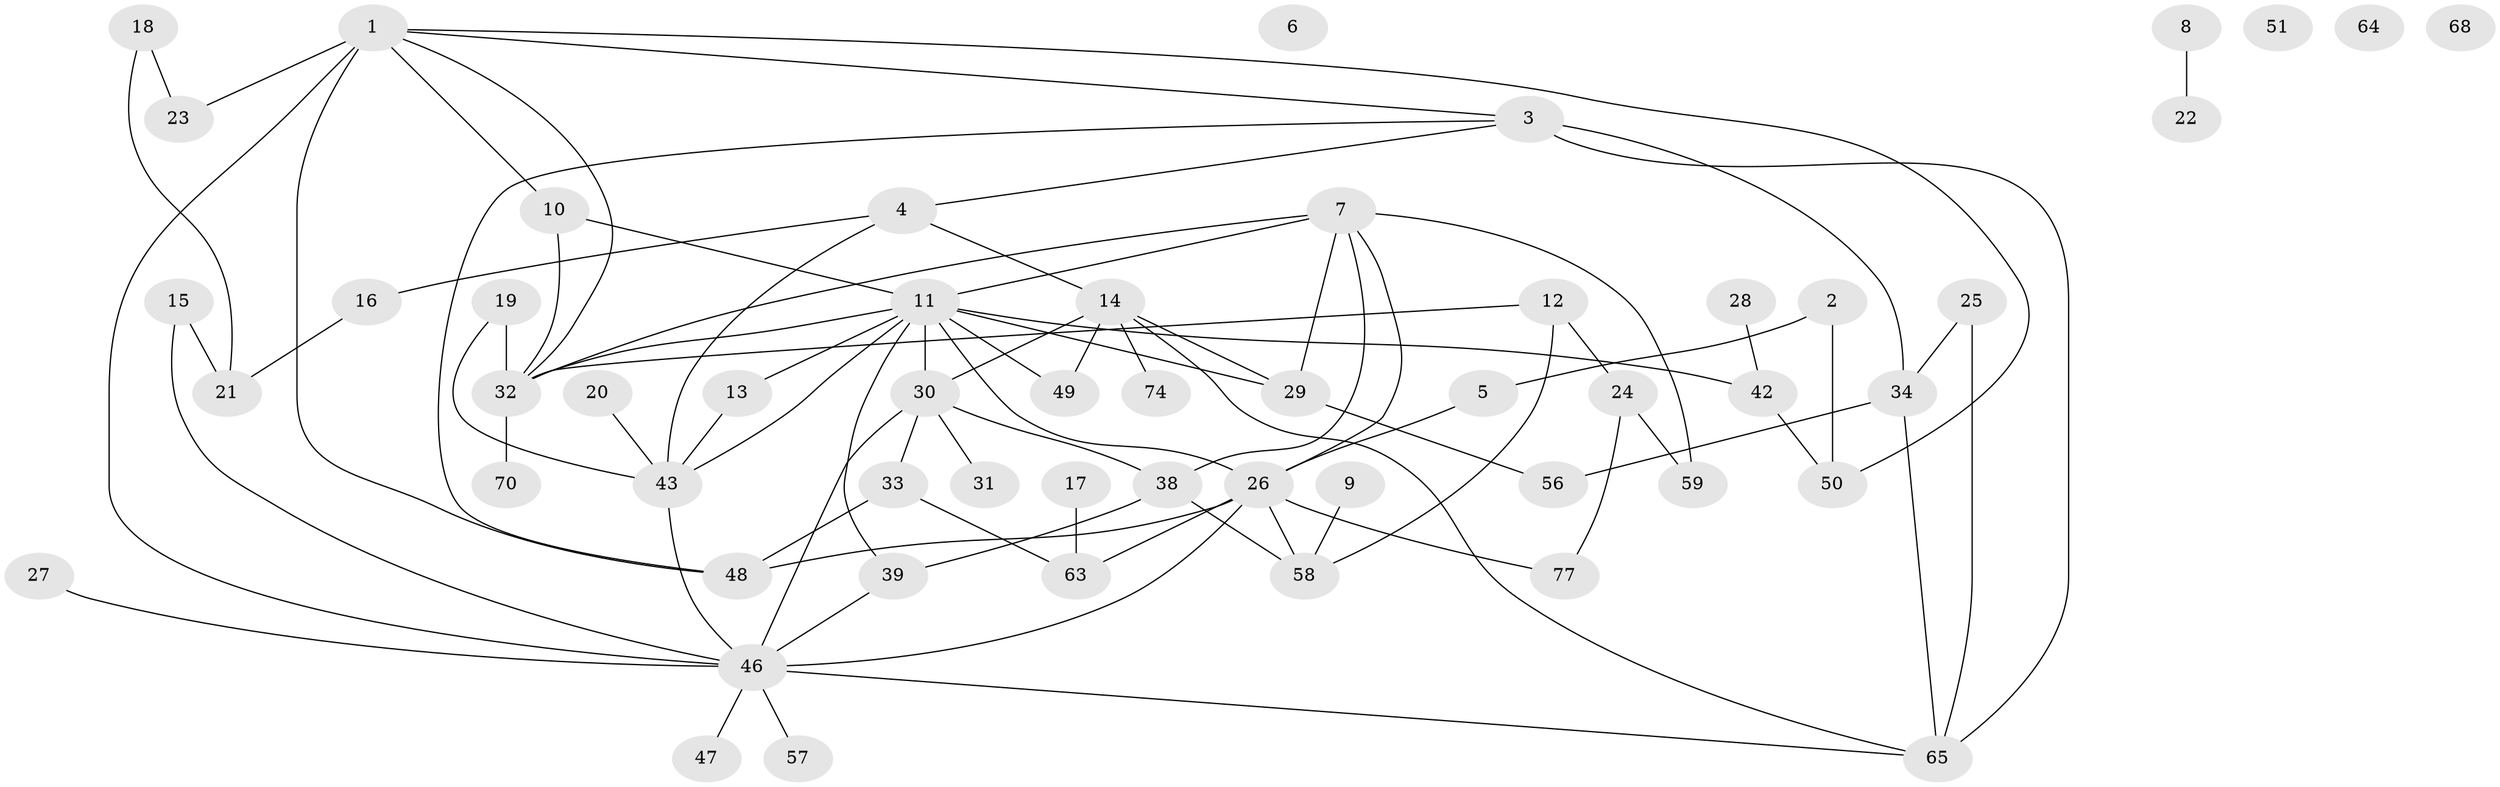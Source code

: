 // Generated by graph-tools (version 1.1) at 2025/23/03/03/25 07:23:28]
// undirected, 55 vertices, 83 edges
graph export_dot {
graph [start="1"]
  node [color=gray90,style=filled];
  1 [super="+55"];
  2;
  3 [super="+54"];
  4 [super="+75"];
  5 [super="+44"];
  6;
  7 [super="+67"];
  8;
  9;
  10;
  11 [super="+76"];
  12 [super="+52"];
  13;
  14 [super="+72"];
  15;
  16;
  17;
  18;
  19 [super="+62"];
  20;
  21 [super="+73"];
  22;
  23 [super="+36"];
  24;
  25;
  26 [super="+40"];
  27;
  28;
  29 [super="+71"];
  30 [super="+35"];
  31;
  32 [super="+45"];
  33 [super="+37"];
  34 [super="+41"];
  38 [super="+79"];
  39;
  42 [super="+80"];
  43 [super="+53"];
  46 [super="+66"];
  47;
  48 [super="+60"];
  49;
  50;
  51 [super="+61"];
  56;
  57;
  58 [super="+81"];
  59;
  63 [super="+78"];
  64;
  65 [super="+69"];
  68;
  70;
  74;
  77;
  1 -- 46;
  1 -- 23;
  1 -- 32;
  1 -- 48 [weight=2];
  1 -- 10;
  1 -- 50;
  1 -- 3;
  2 -- 50;
  2 -- 5;
  3 -- 65 [weight=2];
  3 -- 48;
  3 -- 34;
  3 -- 4;
  4 -- 14;
  4 -- 16;
  4 -- 43;
  5 -- 26;
  7 -- 26;
  7 -- 11;
  7 -- 59;
  7 -- 29;
  7 -- 38;
  7 -- 32;
  8 -- 22;
  9 -- 58;
  10 -- 11;
  10 -- 32;
  11 -- 30;
  11 -- 42;
  11 -- 49;
  11 -- 29;
  11 -- 39;
  11 -- 26;
  11 -- 13;
  11 -- 43;
  11 -- 32;
  12 -- 24;
  12 -- 32;
  12 -- 58;
  13 -- 43;
  14 -- 65;
  14 -- 49;
  14 -- 74;
  14 -- 29;
  14 -- 30;
  15 -- 21;
  15 -- 46;
  16 -- 21;
  17 -- 63;
  18 -- 23;
  18 -- 21;
  19 -- 32;
  19 -- 43;
  20 -- 43;
  24 -- 59;
  24 -- 77;
  25 -- 65;
  25 -- 34;
  26 -- 46;
  26 -- 58;
  26 -- 77;
  26 -- 63;
  26 -- 48;
  27 -- 46;
  28 -- 42;
  29 -- 56;
  30 -- 31;
  30 -- 33;
  30 -- 46;
  30 -- 38;
  32 -- 70;
  33 -- 48;
  33 -- 63;
  34 -- 56;
  34 -- 65;
  38 -- 58;
  38 -- 39;
  39 -- 46;
  42 -- 50;
  43 -- 46;
  46 -- 57;
  46 -- 65;
  46 -- 47;
}
